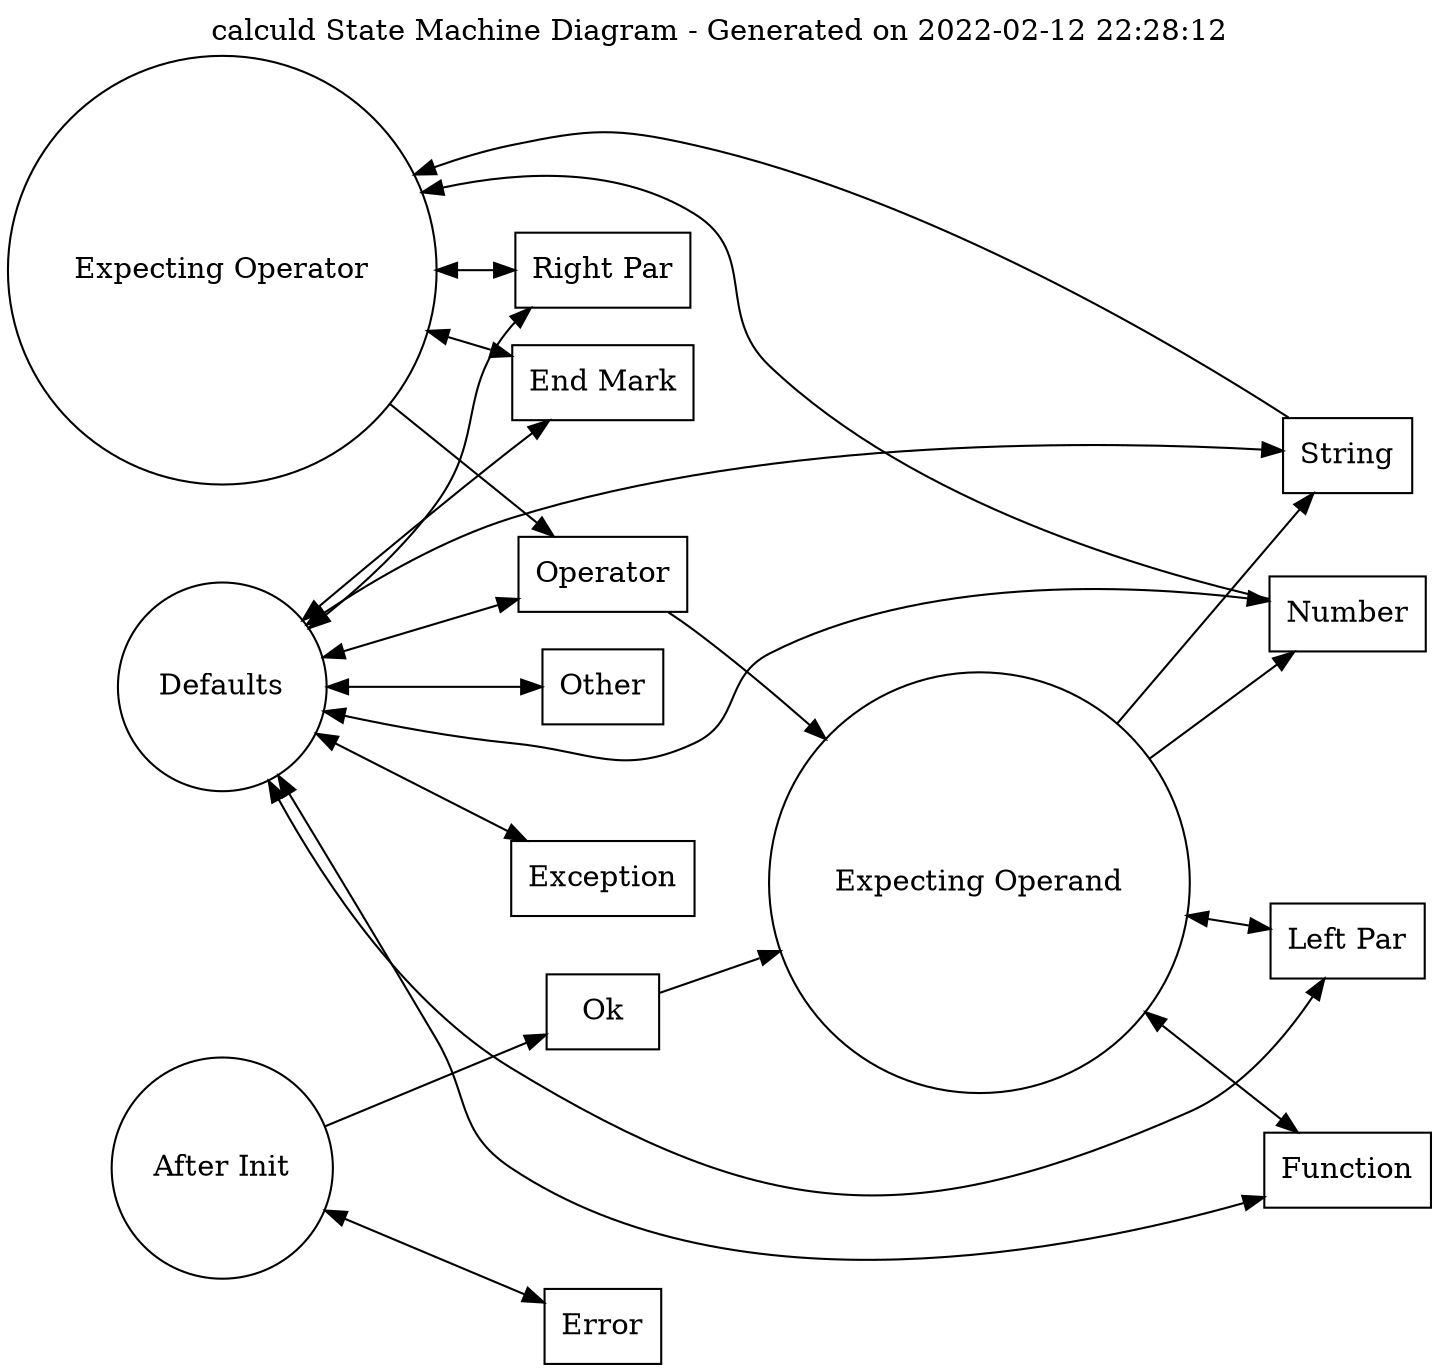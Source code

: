 digraph finite_state_machine {
rankdir=LR;
graph [ dpi = 500 ];
size="24,24";
node [shape = circle, label="Expecting Operator"] "Expecting Operator_State";
node [shape = circle, label="After Init"] "After Init_State";
node [shape = circle, label="Defaults"] "Defaults_State";
node [shape = circle, label="Expecting Operand"] "Expecting Operand_State";
node [shape = box, label="Operator"] "Operator_Event";
node [shape = box, label="Number"] "Number_Event";
node [shape = box, label="Error"] "Error_Event";
node [shape = box, label="Function"] "Function_Event";
node [shape = box, label="Other"] "Other_Event";
node [shape = box, label="String"] "String_Event";
node [shape = box, label="Right Par"] "Right Par_Event";
node [shape = box, label="End Mark"] "End Mark_Event";
node [shape = box, label="Exception"] "Exception_Event";
node [shape = box, label="Left Par"] "Left Par_Event";
node [shape = box, label="Ok"] "Ok_Event";
edge [dir="forward"] "After Init_State" -> "Ok_Event";
edge [dir="forward"] "Ok_Event" -> "Expecting Operand_State";
edge [dir="both"] "After Init_State" -> "Error_Event";
edge [dir="forward"] "Expecting Operand_State" -> "String_Event";
edge [dir="forward"] "String_Event" -> "Expecting Operator_State";
edge [dir="forward"] "Expecting Operand_State" -> "Number_Event";
edge [dir="forward"] "Number_Event" -> "Expecting Operator_State";
edge [dir="both"] "Expecting Operand_State" -> "Left Par_Event";
edge [dir="both"] "Expecting Operand_State" -> "Function_Event";
edge [dir="forward"] "Expecting Operator_State" -> "Operator_Event";
edge [dir="forward"] "Operator_Event" -> "Expecting Operand_State";
edge [dir="both"] "Expecting Operator_State" -> "End Mark_Event";
edge [dir="both"] "Expecting Operator_State" -> "Right Par_Event";
edge [dir="both"] "Defaults_State" -> "String_Event";
edge [dir="both"] "Defaults_State" -> "Number_Event";
edge [dir="both"] "Defaults_State" -> "Operator_Event";
edge [dir="both"] "Defaults_State" -> "End Mark_Event";
edge [dir="both"] "Defaults_State" -> "Exception_Event";
edge [dir="both"] "Defaults_State" -> "Other_Event";
edge [dir="both"] "Defaults_State" -> "Left Par_Event";
edge [dir="both"] "Defaults_State" -> "Right Par_Event";
edge [dir="both"] "Defaults_State" -> "Function_Event";
labelloc="t";
label="calculd State Machine Diagram - Generated on 2022-02-12 22:28:12";
}
